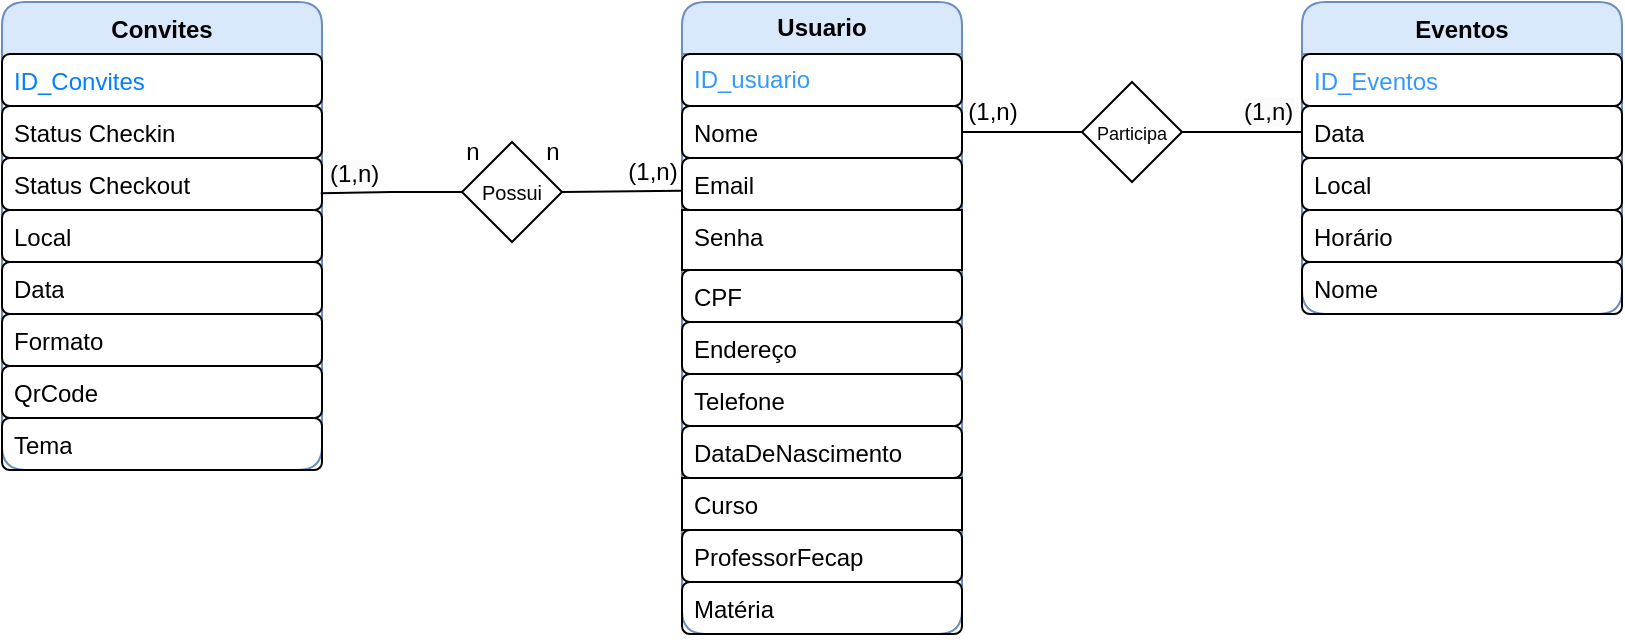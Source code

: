 <mxfile version="24.2.7" type="device">
  <diagram name="Página-1" id="ubVc0hQZTrdglZs3tngD">
    <mxGraphModel dx="1646" dy="422" grid="1" gridSize="10" guides="1" tooltips="1" connect="1" arrows="1" fold="1" page="1" pageScale="1" pageWidth="827" pageHeight="1169" math="0" shadow="0">
      <root>
        <mxCell id="0" />
        <mxCell id="1" parent="0" />
        <mxCell id="vlLWx2VowURpy2Y5Zybt-32" value="&lt;b&gt;Usuario&lt;/b&gt;" style="swimlane;fontStyle=0;childLayout=stackLayout;horizontal=1;startSize=26;fillColor=#dae8fc;horizontalStack=0;resizeParent=1;resizeParentMax=0;resizeLast=0;collapsible=1;marginBottom=0;whiteSpace=wrap;html=1;strokeColor=#6c8ebf;swimlaneLine=1;rounded=1;" parent="1" vertex="1">
          <mxGeometry x="240" y="280" width="140" height="316" as="geometry" />
        </mxCell>
        <mxCell id="vlLWx2VowURpy2Y5Zybt-33" value="&lt;font color=&quot;#3399ff&quot;&gt;ID_usuario&lt;/font&gt;" style="text;strokeColor=default;fillColor=none;align=left;verticalAlign=middle;spacingLeft=4;spacingRight=4;overflow=hidden;rotatable=0;points=[[0,0.5],[1,0.5]];portConstraint=eastwest;horizontal=1;labelBackgroundColor=none;textShadow=0;fontColor=default;whiteSpace=wrap;html=1;fontFamily=Helvetica;swimlaneLine=1;rounded=1;" parent="vlLWx2VowURpy2Y5Zybt-32" vertex="1">
          <mxGeometry y="26" width="140" height="26" as="geometry" />
        </mxCell>
        <mxCell id="vlLWx2VowURpy2Y5Zybt-36" value="Nome" style="text;strokeColor=default;fillColor=none;align=left;verticalAlign=top;spacingLeft=4;spacingRight=4;overflow=hidden;rotatable=0;points=[[0,0.5],[1,0.5]];portConstraint=eastwest;labelBackgroundColor=none;textShadow=0;fontColor=default;whiteSpace=wrap;html=1;fontFamily=Helvetica;swimlaneLine=1;rounded=1;" parent="vlLWx2VowURpy2Y5Zybt-32" vertex="1">
          <mxGeometry y="52" width="140" height="26" as="geometry" />
        </mxCell>
        <mxCell id="vlLWx2VowURpy2Y5Zybt-34" value="Email" style="text;strokeColor=default;fillColor=none;align=left;verticalAlign=top;spacingLeft=4;spacingRight=4;overflow=hidden;rotatable=0;points=[[0,0.5],[1,0.5]];portConstraint=eastwest;labelBackgroundColor=none;textShadow=0;fontColor=default;whiteSpace=wrap;html=1;fontFamily=Helvetica;swimlaneLine=1;rounded=1;" parent="vlLWx2VowURpy2Y5Zybt-32" vertex="1">
          <mxGeometry y="78" width="140" height="26" as="geometry" />
        </mxCell>
        <mxCell id="GtFReV81ChRQocNv50wd-1" value="Senha" style="text;strokeColor=default;fillColor=none;align=left;verticalAlign=top;spacingLeft=4;spacingRight=4;overflow=hidden;rotatable=0;points=[[0,0.5],[1,0.5]];portConstraint=eastwest;whiteSpace=wrap;html=1;" parent="vlLWx2VowURpy2Y5Zybt-32" vertex="1">
          <mxGeometry y="104" width="140" height="30" as="geometry" />
        </mxCell>
        <mxCell id="vlLWx2VowURpy2Y5Zybt-35" value="CPF" style="text;strokeColor=default;fillColor=none;align=left;verticalAlign=top;spacingLeft=4;spacingRight=4;overflow=hidden;rotatable=0;points=[[0,0.5],[1,0.5]];portConstraint=eastwest;labelBackgroundColor=none;textShadow=0;fontColor=default;whiteSpace=wrap;html=1;fontFamily=Helvetica;swimlaneLine=1;rounded=1;" parent="vlLWx2VowURpy2Y5Zybt-32" vertex="1">
          <mxGeometry y="134" width="140" height="26" as="geometry" />
        </mxCell>
        <mxCell id="vlLWx2VowURpy2Y5Zybt-65" value="Endereço" style="text;align=left;verticalAlign=top;spacingLeft=4;spacingRight=4;overflow=hidden;rotatable=0;points=[[0,0.5],[1,0.5]];portConstraint=eastwest;whiteSpace=wrap;html=1;swimlaneLine=1;rounded=1;strokeColor=default;" parent="vlLWx2VowURpy2Y5Zybt-32" vertex="1">
          <mxGeometry y="160" width="140" height="26" as="geometry" />
        </mxCell>
        <mxCell id="vlLWx2VowURpy2Y5Zybt-64" value="Telefone" style="text;align=left;verticalAlign=top;spacingLeft=4;spacingRight=4;overflow=hidden;rotatable=0;points=[[0,0.5],[1,0.5]];portConstraint=eastwest;whiteSpace=wrap;html=1;swimlaneLine=1;rounded=1;strokeColor=default;" parent="vlLWx2VowURpy2Y5Zybt-32" vertex="1">
          <mxGeometry y="186" width="140" height="26" as="geometry" />
        </mxCell>
        <mxCell id="vlLWx2VowURpy2Y5Zybt-72" value="DataDeNascimento" style="text;align=left;verticalAlign=top;spacingLeft=4;spacingRight=4;overflow=hidden;rotatable=0;points=[[0,0.5],[1,0.5]];portConstraint=eastwest;whiteSpace=wrap;html=1;swimlaneLine=1;rounded=1;strokeColor=default;" parent="vlLWx2VowURpy2Y5Zybt-32" vertex="1">
          <mxGeometry y="212" width="140" height="26" as="geometry" />
        </mxCell>
        <mxCell id="9X7orLTXQ-im4jOPQeLx-2" value="Curso" style="text;align=left;verticalAlign=top;spacingLeft=4;spacingRight=4;overflow=hidden;rotatable=0;points=[[0,0.5],[1,0.5]];portConstraint=eastwest;whiteSpace=wrap;html=1;strokeColor=default;" parent="vlLWx2VowURpy2Y5Zybt-32" vertex="1">
          <mxGeometry y="238" width="140" height="26" as="geometry" />
        </mxCell>
        <mxCell id="AY4bNiytRxLNps4DNcD2-11" value="ProfessorFecap" style="text;strokeColor=default;fillColor=none;align=left;verticalAlign=top;spacingLeft=4;spacingRight=4;overflow=hidden;rotatable=0;points=[[0,0.5],[1,0.5]];portConstraint=eastwest;whiteSpace=wrap;html=1;rounded=1;" vertex="1" parent="vlLWx2VowURpy2Y5Zybt-32">
          <mxGeometry y="264" width="140" height="26" as="geometry" />
        </mxCell>
        <mxCell id="9X7orLTXQ-im4jOPQeLx-1" value="Matéria" style="text;align=left;verticalAlign=top;spacingLeft=4;spacingRight=4;overflow=hidden;rotatable=0;points=[[0,0.5],[1,0.5]];portConstraint=eastwest;whiteSpace=wrap;html=1;strokeColor=default;rounded=1;" parent="vlLWx2VowURpy2Y5Zybt-32" vertex="1">
          <mxGeometry y="290" width="140" height="26" as="geometry" />
        </mxCell>
        <mxCell id="vlLWx2VowURpy2Y5Zybt-38" value="Eventos" style="swimlane;fontStyle=1;align=center;verticalAlign=top;childLayout=stackLayout;horizontal=1;startSize=26;horizontalStack=0;resizeParent=1;resizeParentMax=0;resizeLast=0;collapsible=1;marginBottom=0;whiteSpace=wrap;html=1;fillColor=#dae8fc;strokeColor=#6c8ebf;swimlaneLine=1;rounded=1;" parent="1" vertex="1">
          <mxGeometry x="550" y="280" width="160" height="156" as="geometry" />
        </mxCell>
        <mxCell id="vlLWx2VowURpy2Y5Zybt-39" value="&lt;font color=&quot;#3399ff&quot;&gt;ID_Eventos&lt;/font&gt;" style="text;strokeColor=default;fillColor=none;align=left;verticalAlign=top;spacingLeft=4;spacingRight=4;overflow=hidden;rotatable=0;points=[[0,0.5],[1,0.5]];portConstraint=eastwest;whiteSpace=wrap;html=1;swimlaneLine=1;rounded=1;" parent="vlLWx2VowURpy2Y5Zybt-38" vertex="1">
          <mxGeometry y="26" width="160" height="26" as="geometry" />
        </mxCell>
        <mxCell id="vlLWx2VowURpy2Y5Zybt-42" value="Data" style="text;strokeColor=default;fillColor=none;align=left;verticalAlign=top;spacingLeft=4;spacingRight=4;overflow=hidden;rotatable=0;points=[[0,0.5],[1,0.5]];portConstraint=eastwest;whiteSpace=wrap;html=1;swimlaneLine=1;rounded=1;" parent="vlLWx2VowURpy2Y5Zybt-38" vertex="1">
          <mxGeometry y="52" width="160" height="26" as="geometry" />
        </mxCell>
        <mxCell id="vlLWx2VowURpy2Y5Zybt-44" value="Local" style="text;strokeColor=default;fillColor=none;align=left;verticalAlign=top;spacingLeft=4;spacingRight=4;overflow=hidden;rotatable=0;points=[[0,0.5],[1,0.5]];portConstraint=eastwest;whiteSpace=wrap;html=1;swimlaneLine=1;rounded=1;" parent="vlLWx2VowURpy2Y5Zybt-38" vertex="1">
          <mxGeometry y="78" width="160" height="26" as="geometry" />
        </mxCell>
        <mxCell id="vlLWx2VowURpy2Y5Zybt-43" value="Horário" style="text;strokeColor=default;fillColor=none;align=left;verticalAlign=top;spacingLeft=4;spacingRight=4;overflow=hidden;rotatable=0;points=[[0,0.5],[1,0.5]];portConstraint=eastwest;whiteSpace=wrap;html=1;swimlaneLine=1;rounded=1;" parent="vlLWx2VowURpy2Y5Zybt-38" vertex="1">
          <mxGeometry y="104" width="160" height="26" as="geometry" />
        </mxCell>
        <mxCell id="vlLWx2VowURpy2Y5Zybt-41" value="Nome" style="text;strokeColor=default;fillColor=none;align=left;verticalAlign=top;spacingLeft=4;spacingRight=4;overflow=hidden;rotatable=0;points=[[0,0.5],[1,0.5]];portConstraint=eastwest;whiteSpace=wrap;html=1;swimlaneLine=1;rounded=1;" parent="vlLWx2VowURpy2Y5Zybt-38" vertex="1">
          <mxGeometry y="130" width="160" height="26" as="geometry" />
        </mxCell>
        <mxCell id="vlLWx2VowURpy2Y5Zybt-37" style="edgeStyle=orthogonalEdgeStyle;rounded=0;orthogonalLoop=1;jettySize=auto;html=1;exitX=1;exitY=0.5;exitDx=0;exitDy=0;entryX=0;entryY=0.5;entryDx=0;entryDy=0;endArrow=none;endFill=0;swimlaneLine=1;" parent="1" source="vlLWx2VowURpy2Y5Zybt-36" target="vlLWx2VowURpy2Y5Zybt-42" edge="1">
          <mxGeometry relative="1" as="geometry">
            <mxPoint x="456" y="345" as="targetPoint" />
          </mxGeometry>
        </mxCell>
        <mxCell id="vlLWx2VowURpy2Y5Zybt-45" value="(1,n)" style="text;html=1;align=center;verticalAlign=middle;resizable=0;points=[];autosize=1;strokeColor=none;fillColor=none;swimlaneLine=1;" parent="1" vertex="1">
          <mxGeometry x="370" y="320" width="50" height="30" as="geometry" />
        </mxCell>
        <mxCell id="vlLWx2VowURpy2Y5Zybt-46" value="&lt;span style=&quot;color: rgb(0, 0, 0); font-family: Helvetica; font-size: 12px; font-style: normal; font-variant-ligatures: normal; font-variant-caps: normal; font-weight: 400; letter-spacing: normal; orphans: 2; text-align: center; text-indent: 0px; text-transform: none; widows: 2; word-spacing: 0px; -webkit-text-stroke-width: 0px; white-space: nowrap; background-color: rgb(251, 251, 251); text-decoration-thickness: initial; text-decoration-style: initial; text-decoration-color: initial; display: inline !important; float: none;&quot;&gt;(1,n)&lt;/span&gt;" style="text;whiteSpace=wrap;html=1;swimlaneLine=1;" parent="1" vertex="1">
          <mxGeometry x="519" y="321" width="60" height="40" as="geometry" />
        </mxCell>
        <mxCell id="vlLWx2VowURpy2Y5Zybt-48" value="Convites" style="swimlane;fontStyle=1;align=center;verticalAlign=top;childLayout=stackLayout;horizontal=1;startSize=26;horizontalStack=0;resizeParent=1;resizeParentMax=0;resizeLast=0;collapsible=1;marginBottom=0;whiteSpace=wrap;html=1;fillColor=#dae8fc;strokeColor=#6c8ebf;swimlaneLine=0;rounded=1;glass=0;" parent="1" vertex="1">
          <mxGeometry x="-100" y="280" width="160" height="234" as="geometry" />
        </mxCell>
        <mxCell id="vlLWx2VowURpy2Y5Zybt-49" value="&lt;font color=&quot;#007fff&quot;&gt;ID_Convites&lt;/font&gt;" style="text;strokeColor=default;fillColor=none;align=left;verticalAlign=top;spacingLeft=4;spacingRight=4;overflow=hidden;rotatable=0;points=[[0,0.5],[1,0.5]];portConstraint=eastwest;whiteSpace=wrap;html=1;swimlaneLine=0;rounded=1;glass=0;" parent="vlLWx2VowURpy2Y5Zybt-48" vertex="1">
          <mxGeometry y="26" width="160" height="26" as="geometry" />
        </mxCell>
        <mxCell id="vlLWx2VowURpy2Y5Zybt-53" value="Status Checkin" style="text;strokeColor=default;fillColor=none;align=left;verticalAlign=top;spacingLeft=4;spacingRight=4;overflow=hidden;rotatable=0;points=[[0,0.5],[1,0.5]];portConstraint=eastwest;whiteSpace=wrap;html=1;swimlaneLine=0;rounded=1;glass=0;" parent="vlLWx2VowURpy2Y5Zybt-48" vertex="1">
          <mxGeometry y="52" width="160" height="26" as="geometry" />
        </mxCell>
        <mxCell id="AY4bNiytRxLNps4DNcD2-8" value="Status Checkout" style="text;strokeColor=default;fillColor=none;align=left;verticalAlign=top;spacingLeft=4;spacingRight=4;overflow=hidden;rotatable=0;points=[[0,0.5],[1,0.5]];portConstraint=eastwest;whiteSpace=wrap;html=1;rounded=1;" vertex="1" parent="vlLWx2VowURpy2Y5Zybt-48">
          <mxGeometry y="78" width="160" height="26" as="geometry" />
        </mxCell>
        <mxCell id="vlLWx2VowURpy2Y5Zybt-52" value="Local" style="text;strokeColor=default;fillColor=none;align=left;verticalAlign=top;spacingLeft=4;spacingRight=4;overflow=hidden;rotatable=0;points=[[0,0.5],[1,0.5]];portConstraint=eastwest;whiteSpace=wrap;html=1;swimlaneLine=0;rounded=1;glass=0;" parent="vlLWx2VowURpy2Y5Zybt-48" vertex="1">
          <mxGeometry y="104" width="160" height="26" as="geometry" />
        </mxCell>
        <mxCell id="vlLWx2VowURpy2Y5Zybt-54" value="Data" style="text;strokeColor=default;fillColor=none;align=left;verticalAlign=top;spacingLeft=4;spacingRight=4;overflow=hidden;rotatable=0;points=[[0,0.5],[1,0.5]];portConstraint=eastwest;whiteSpace=wrap;html=1;swimlaneLine=0;rounded=1;glass=0;" parent="vlLWx2VowURpy2Y5Zybt-48" vertex="1">
          <mxGeometry y="130" width="160" height="26" as="geometry" />
        </mxCell>
        <mxCell id="vlLWx2VowURpy2Y5Zybt-55" value="Formato" style="text;strokeColor=default;fillColor=none;align=left;verticalAlign=top;spacingLeft=4;spacingRight=4;overflow=hidden;rotatable=0;points=[[0,0.5],[1,0.5]];portConstraint=eastwest;whiteSpace=wrap;html=1;swimlaneLine=0;rounded=1;glass=0;" parent="vlLWx2VowURpy2Y5Zybt-48" vertex="1">
          <mxGeometry y="156" width="160" height="26" as="geometry" />
        </mxCell>
        <mxCell id="AY4bNiytRxLNps4DNcD2-1" value="QrCode" style="text;strokeColor=default;fillColor=none;align=left;verticalAlign=top;spacingLeft=4;spacingRight=4;overflow=hidden;rotatable=0;points=[[0,0.5],[1,0.5]];portConstraint=eastwest;whiteSpace=wrap;html=1;rounded=1;" vertex="1" parent="vlLWx2VowURpy2Y5Zybt-48">
          <mxGeometry y="182" width="160" height="26" as="geometry" />
        </mxCell>
        <mxCell id="vlLWx2VowURpy2Y5Zybt-51" value="Tema" style="text;strokeColor=default;fillColor=none;align=left;verticalAlign=top;spacingLeft=4;spacingRight=4;overflow=hidden;rotatable=0;points=[[0,0.5],[1,0.5]];portConstraint=eastwest;whiteSpace=wrap;html=1;swimlaneLine=0;rounded=1;glass=0;" parent="vlLWx2VowURpy2Y5Zybt-48" vertex="1">
          <mxGeometry y="208" width="160" height="26" as="geometry" />
        </mxCell>
        <mxCell id="vlLWx2VowURpy2Y5Zybt-57" value="(1,n)" style="text;html=1;align=center;verticalAlign=middle;resizable=0;points=[];autosize=1;strokeColor=none;fillColor=none;swimlaneLine=1;" parent="1" vertex="1">
          <mxGeometry x="200" y="350" width="50" height="30" as="geometry" />
        </mxCell>
        <mxCell id="vlLWx2VowURpy2Y5Zybt-58" value="&lt;span style=&quot;color: rgb(0, 0, 0); font-family: Helvetica; font-size: 12px; font-style: normal; font-variant-ligatures: normal; font-variant-caps: normal; font-weight: 400; letter-spacing: normal; orphans: 2; text-align: center; text-indent: 0px; text-transform: none; widows: 2; word-spacing: 0px; -webkit-text-stroke-width: 0px; white-space: nowrap; background-color: rgb(251, 251, 251); text-decoration-thickness: initial; text-decoration-style: initial; text-decoration-color: initial; display: inline !important; float: none;&quot;&gt;(1,n)&lt;/span&gt;" style="text;whiteSpace=wrap;html=1;swimlaneLine=1;" parent="1" vertex="1">
          <mxGeometry x="62" y="352" width="60" height="40" as="geometry" />
        </mxCell>
        <mxCell id="AY4bNiytRxLNps4DNcD2-3" value="&lt;font style=&quot;vertical-align: inherit;&quot;&gt;&lt;font style=&quot;vertical-align: inherit; font-size: 10px;&quot;&gt;Possui&lt;/font&gt;&lt;/font&gt;" style="rhombus;whiteSpace=wrap;html=1;" vertex="1" parent="1">
          <mxGeometry x="130" y="350" width="50" height="50" as="geometry" />
        </mxCell>
        <mxCell id="AY4bNiytRxLNps4DNcD2-4" value="&lt;font style=&quot;vertical-align: inherit;&quot;&gt;&lt;font style=&quot;vertical-align: inherit;&quot;&gt;n&lt;/font&gt;&lt;/font&gt;" style="text;html=1;align=center;verticalAlign=middle;resizable=0;points=[];autosize=1;strokeColor=none;fillColor=none;" vertex="1" parent="1">
          <mxGeometry x="120" y="340" width="30" height="30" as="geometry" />
        </mxCell>
        <mxCell id="AY4bNiytRxLNps4DNcD2-5" value="&lt;font style=&quot;vertical-align: inherit;&quot;&gt;&lt;font style=&quot;vertical-align: inherit;&quot;&gt;n&lt;/font&gt;&lt;/font&gt;" style="text;html=1;align=center;verticalAlign=middle;resizable=0;points=[];autosize=1;strokeColor=none;fillColor=none;" vertex="1" parent="1">
          <mxGeometry x="160" y="340" width="30" height="30" as="geometry" />
        </mxCell>
        <mxCell id="AY4bNiytRxLNps4DNcD2-7" style="rounded=0;orthogonalLoop=1;jettySize=auto;html=1;exitX=-0.002;exitY=0.632;exitDx=0;exitDy=0;entryX=1;entryY=0.5;entryDx=0;entryDy=0;exitPerimeter=0;endArrow=none;endFill=0;" edge="1" parent="1" source="vlLWx2VowURpy2Y5Zybt-34" target="AY4bNiytRxLNps4DNcD2-3">
          <mxGeometry relative="1" as="geometry" />
        </mxCell>
        <mxCell id="AY4bNiytRxLNps4DNcD2-9" style="edgeStyle=orthogonalEdgeStyle;rounded=0;orthogonalLoop=1;jettySize=auto;html=1;exitX=0;exitY=0.5;exitDx=0;exitDy=0;entryX=0.996;entryY=0.68;entryDx=0;entryDy=0;entryPerimeter=0;endArrow=none;endFill=0;" edge="1" parent="1" source="AY4bNiytRxLNps4DNcD2-3" target="AY4bNiytRxLNps4DNcD2-8">
          <mxGeometry relative="1" as="geometry" />
        </mxCell>
        <mxCell id="AY4bNiytRxLNps4DNcD2-10" value="&lt;font style=&quot;font-size: 9px;&quot;&gt;Participa&lt;/font&gt;" style="rhombus;whiteSpace=wrap;html=1;" vertex="1" parent="1">
          <mxGeometry x="440" y="320" width="50" height="50" as="geometry" />
        </mxCell>
      </root>
    </mxGraphModel>
  </diagram>
</mxfile>
